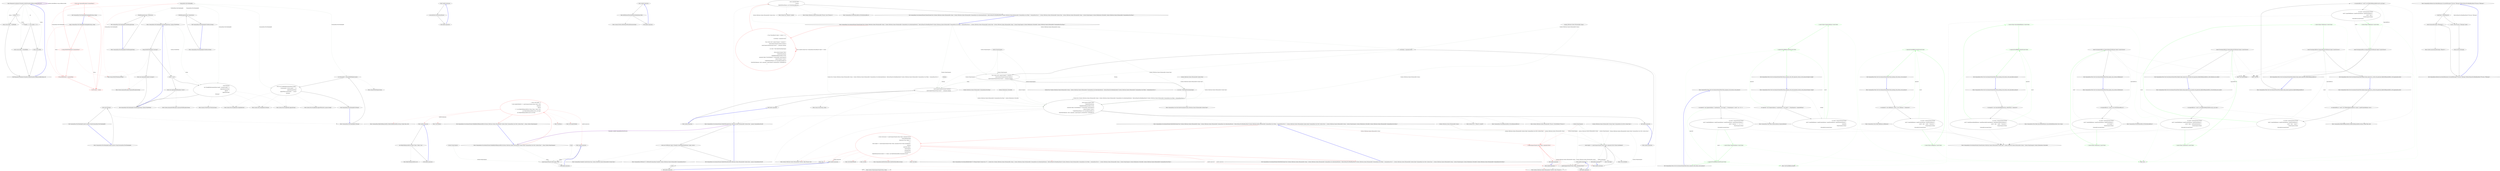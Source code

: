digraph  {
m0_0 [cluster="Humanizer.Localisation.Formatters.ArabicFormatter.GetResourceKey(string, int)", file="HelpTextTests.cs", label="Entry Humanizer.Localisation.Formatters.ArabicFormatter.GetResourceKey(string, int)", span="7-7"];
m0_1 [cluster="Humanizer.Localisation.Formatters.ArabicFormatter.GetResourceKey(string, int)", file="HelpTextTests.cs", label="number == 2", span="10-10"];
m0_2 [cluster="Humanizer.Localisation.Formatters.ArabicFormatter.GetResourceKey(string, int)", file="HelpTextTests.cs", label="return resourceKey + DualPostfix;", span="11-11"];
m0_3 [cluster="Humanizer.Localisation.Formatters.ArabicFormatter.GetResourceKey(string, int)", file="HelpTextTests.cs", label="number >= 3 && number <= 10", span="14-14"];
m0_4 [cluster="Humanizer.Localisation.Formatters.ArabicFormatter.GetResourceKey(string, int)", file="HelpTextTests.cs", label="return resourceKey + PluralPostfix;", span="15-15"];
m0_5 [cluster="Humanizer.Localisation.Formatters.ArabicFormatter.GetResourceKey(string, int)", file="HelpTextTests.cs", label="return resourceKey;", span="17-17"];
m0_6 [cluster="Humanizer.Localisation.Formatters.ArabicFormatter.GetResourceKey(string, int)", file="HelpTextTests.cs", label="Exit Humanizer.Localisation.Formatters.ArabicFormatter.GetResourceKey(string, int)", span="7-7"];
m1_27 [cluster="CommandLine.Text.HeadingInfo.WriteMessage(string, System.IO.TextWriter)", file="Identity.cs", label="Entry CommandLine.Text.HeadingInfo.WriteMessage(string, System.IO.TextWriter)", span="101-101"];
m1_28 [cluster="CommandLine.Text.HeadingInfo.WriteMessage(string, System.IO.TextWriter)", file="Identity.cs", label="string.IsNullOrWhiteSpace(''message'')", span="103-103"];
m1_30 [cluster="CommandLine.Text.HeadingInfo.WriteMessage(string, System.IO.TextWriter)", file="Identity.cs", label="writer == null", span="104-104"];
m1_32 [cluster="CommandLine.Text.HeadingInfo.WriteMessage(string, System.IO.TextWriter)", file="Identity.cs", label="writer.WriteLine(\r\n                new StringBuilder(programName.Length + message.Length + 2)\r\n                    .Append(programName)\r\n                    .Append('': '')\r\n                    .Append(message)\r\n                    .ToString())", span="106-111"];
m1_29 [cluster="CommandLine.Text.HeadingInfo.WriteMessage(string, System.IO.TextWriter)", file="Identity.cs", label="throw new ArgumentException(''message'');", span="103-103"];
m1_31 [cluster="CommandLine.Text.HeadingInfo.WriteMessage(string, System.IO.TextWriter)", file="Identity.cs", label="throw new ArgumentNullException(''writer'');", span="104-104"];
m1_33 [cluster="CommandLine.Text.HeadingInfo.WriteMessage(string, System.IO.TextWriter)", file="Identity.cs", label="Exit CommandLine.Text.HeadingInfo.WriteMessage(string, System.IO.TextWriter)", span="101-101"];
m1_35 [cluster="System.IO.TextWriter.WriteLine(string)", file="Identity.cs", label="Entry System.IO.TextWriter.WriteLine(string)", span="0-0"];
m1_36 [cluster="CommandLine.Text.HeadingInfo.WriteMessage(string)", file="Identity.cs", label="Entry CommandLine.Text.HeadingInfo.WriteMessage(string)", span="120-120"];
m1_37 [cluster="CommandLine.Text.HeadingInfo.WriteMessage(string)", file="Identity.cs", label="WriteMessage(message, Console.Out)", span="122-122"];
m1_38 [cluster="CommandLine.Text.HeadingInfo.WriteMessage(string)", file="Identity.cs", label="Exit CommandLine.Text.HeadingInfo.WriteMessage(string)", span="120-120"];
m1_0 [cluster="CommandLine.Text.HeadingInfo.HeadingInfo(string, string)", file="Identity.cs", label="Entry CommandLine.Text.HeadingInfo.HeadingInfo(string, string)", span="27-27"];
m1_1 [cluster="CommandLine.Text.HeadingInfo.HeadingInfo(string, string)", color=red, community=0, file="Identity.cs", label="1: string.IsNullOrWhiteSpace(''programName'')", span="29-29"];
m1_3 [cluster="CommandLine.Text.HeadingInfo.HeadingInfo(string, string)", color=red, community=0, file="Identity.cs", label="0: this.programName = programName", span="31-31"];
m1_4 [cluster="CommandLine.Text.HeadingInfo.HeadingInfo(string, string)", color=red, community=0, file="Identity.cs", label="0: this.version = version", span="32-32"];
m1_2 [cluster="CommandLine.Text.HeadingInfo.HeadingInfo(string, string)", color=red, community=0, file="Identity.cs", label="1: throw new ArgumentException(''programName'');", span="29-29"];
m1_5 [cluster="CommandLine.Text.HeadingInfo.HeadingInfo(string, string)", file="Identity.cs", label="Exit CommandLine.Text.HeadingInfo.HeadingInfo(string, string)", span="27-27"];
m1_23 [cluster="System.Text.StringBuilder.StringBuilder(int)", file="Identity.cs", label="Entry System.Text.StringBuilder.StringBuilder(int)", span="0-0"];
m1_15 [cluster="CommandLine.Text.HeadingInfo.implicit operator string(CommandLine.Text.HeadingInfo)", file="Identity.cs", label="Entry CommandLine.Text.HeadingInfo.implicit operator string(CommandLine.Text.HeadingInfo)", span="74-74"];
m1_16 [cluster="CommandLine.Text.HeadingInfo.implicit operator string(CommandLine.Text.HeadingInfo)", file="Identity.cs", label="return info.ToString();", span="76-76"];
m1_17 [cluster="CommandLine.Text.HeadingInfo.implicit operator string(CommandLine.Text.HeadingInfo)", file="Identity.cs", label="Exit CommandLine.Text.HeadingInfo.implicit operator string(CommandLine.Text.HeadingInfo)", span="74-74"];
m1_18 [cluster="CommandLine.Text.HeadingInfo.ToString()", file="Identity.cs", label="Entry CommandLine.Text.HeadingInfo.ToString()", span="83-83"];
m1_19 [cluster="CommandLine.Text.HeadingInfo.ToString()", file="Identity.cs", label="var isVersionNull = string.IsNullOrEmpty(version)", span="85-85"];
m1_20 [cluster="CommandLine.Text.HeadingInfo.ToString()", file="Identity.cs", label="return new StringBuilder(programName.Length +\r\n                    (!isVersionNull ? version.Length + 1 : 0))\r\n                .Append(programName)\r\n                .AppendWhen(!isVersionNull, '' '', version)\r\n                .ToString();", span="86-90"];
m1_21 [cluster="CommandLine.Text.HeadingInfo.ToString()", file="Identity.cs", label="Exit CommandLine.Text.HeadingInfo.ToString()", span="83-83"];
m1_12 [cluster="lambda expression", file="Identity.cs", label="Entry lambda expression", span="63-63"];
m1_8 [cluster="lambda expression", file="Identity.cs", label="Entry lambda expression", span="59-59"];
m1_9 [cluster="lambda expression", file="Identity.cs", label="Path.GetFileNameWithoutExtension(titleAttribute.Title)", span="59-59"];
m1_10 [cluster="lambda expression", file="Identity.cs", label="Exit lambda expression", span="59-59"];
m1_13 [cluster="lambda expression", file="Identity.cs", label="versionAttribute.InformationalVersion", span="63-63"];
m1_14 [cluster="lambda expression", file="Identity.cs", label="Exit lambda expression", span="63-63"];
m1_22 [cluster="string.IsNullOrEmpty(string)", file="Identity.cs", label="Entry string.IsNullOrEmpty(string)", span="0-0"];
m1_25 [cluster="System.Text.StringBuilder.AppendWhen(bool, params string[])", file="Identity.cs", label="Entry System.Text.StringBuilder.AppendWhen(bool, params string[])", span="9-9"];
m1_11 [cluster="System.IO.Path.GetFileNameWithoutExtension(string)", file="Identity.cs", label="Entry System.IO.Path.GetFileNameWithoutExtension(string)", span="0-0"];
m1_26 [cluster="System.Text.StringBuilder.ToString()", file="Identity.cs", label="Entry System.Text.StringBuilder.ToString()", span="0-0"];
m1_34 [cluster="System.ArgumentNullException.ArgumentNullException(string)", file="Identity.cs", label="Entry System.ArgumentNullException.ArgumentNullException(string)", span="0-0"];
m1_24 [cluster="System.Text.StringBuilder.Append(string)", file="Identity.cs", label="Entry System.Text.StringBuilder.Append(string)", span="0-0"];
m1_39 [cluster="CommandLine.Text.HeadingInfo.WriteError(string)", file="Identity.cs", label="Entry CommandLine.Text.HeadingInfo.WriteError(string)", span="131-131"];
m1_40 [cluster="CommandLine.Text.HeadingInfo.WriteError(string)", file="Identity.cs", label="WriteMessage(message, Console.Error)", span="133-133"];
m1_41 [cluster="CommandLine.Text.HeadingInfo.WriteError(string)", file="Identity.cs", label="Exit CommandLine.Text.HeadingInfo.WriteError(string)", span="131-131"];
m1_7 [cluster="System.ArgumentException.ArgumentException(string)", file="Identity.cs", label="Entry System.ArgumentException.ArgumentException(string)", span="0-0"];
m1_6 [cluster="string.IsNullOrWhiteSpace(string)", file="Identity.cs", label="Entry string.IsNullOrWhiteSpace(string)", span="0-0"];
m1_42 [file="Identity.cs", label="CommandLine.Text.HeadingInfo", span=""];
m2_51 [cluster="Unk.SingleOrDefault", file="InstanceBuilderTests.cs", label="Entry Unk.SingleOrDefault", span=""];
m2_7 [cluster="CommandLine.Core.InstanceChooser.MakeNotParsed(System.Collections.Generic.IEnumerable<System.Type>, params CommandLine.Error[])", file="InstanceBuilderTests.cs", label="Entry CommandLine.Core.InstanceChooser.MakeNotParsed(System.Collections.Generic.IEnumerable<System.Type>, params CommandLine.Error[])", span="81-81"];
m2_62 [cluster="CommandLine.Core.InstanceChooser.MakeNotParsed(System.Collections.Generic.IEnumerable<System.Type>, params CommandLine.Error[])", file="InstanceBuilderTests.cs", label="return new NotParsed<object>(TypeInfo.Create(typeof(NullInstance), types), errors);", span="83-83"];
m2_63 [cluster="CommandLine.Core.InstanceChooser.MakeNotParsed(System.Collections.Generic.IEnumerable<System.Type>, params CommandLine.Error[])", file="InstanceBuilderTests.cs", label="Exit CommandLine.Core.InstanceChooser.MakeNotParsed(System.Collections.Generic.IEnumerable<System.Type>, params CommandLine.Error[])", span="81-81"];
m2_31 [cluster="CommandLine.Core.InstanceBuilder.Build<T>(CSharpx.Maybe<System.Func<T>>, System.Func<System.Collections.Generic.IEnumerable<string>, System.Collections.Generic.IEnumerable<CommandLine.Core.OptionSpecification>, RailwaySharp.ErrorHandling.Result<System.Collections.Generic.IEnumerable<CommandLine.Core.Token>, CommandLine.Error>>, System.Collections.Generic.IEnumerable<string>, System.StringComparer, System.Globalization.CultureInfo, System.Collections.Generic.IEnumerable<CommandLine.ErrorType>)", file="InstanceBuilderTests.cs", label="Entry CommandLine.Core.InstanceBuilder.Build<T>(CSharpx.Maybe<System.Func<T>>, System.Func<System.Collections.Generic.IEnumerable<string>, System.Collections.Generic.IEnumerable<CommandLine.Core.OptionSpecification>, RailwaySharp.ErrorHandling.Result<System.Collections.Generic.IEnumerable<CommandLine.Core.Token>, CommandLine.Error>>, System.Collections.Generic.IEnumerable<string>, System.StringComparer, System.Globalization.CultureInfo, System.Collections.Generic.IEnumerable<CommandLine.ErrorType>)", span="14-14"];
m2_30 [cluster="Unk.>", file="InstanceBuilderTests.cs", label="Entry Unk.>", span=""];
m2_34 [cluster="Unk.MakeNotParsed", file="InstanceBuilderTests.cs", label="Entry Unk.MakeNotParsed", span=""];
m2_29 [cluster="Unk.Any", file="InstanceBuilderTests.cs", label="Entry Unk.Any", span=""];
m2_16 [cluster="System.Func<T, TResult>.Invoke(T)", file="InstanceBuilderTests.cs", label="Entry System.Func<T, TResult>.Invoke(T)", span="0-0"];
m2_64 [cluster="CommandLine.NotParsed<T>.NotParsed(CommandLine.TypeInfo, System.Collections.Generic.IEnumerable<CommandLine.Error>)", file="InstanceBuilderTests.cs", label="Entry CommandLine.NotParsed<T>.NotParsed(CommandLine.TypeInfo, System.Collections.Generic.IEnumerable<CommandLine.Error>)", span="163-163"];
m2_33 [cluster="CommandLine.BadVerbSelectedError.BadVerbSelectedError(string)", file="InstanceBuilderTests.cs", label="Entry CommandLine.BadVerbSelectedError.BadVerbSelectedError(string)", span="382-382"];
m2_53 [cluster="CommandLine.HelpVerbRequestedError.HelpVerbRequestedError(string, System.Type, bool)", file="InstanceBuilderTests.cs", label="Entry CommandLine.HelpVerbRequestedError.HelpVerbRequestedError(string, System.Type, bool)", span="408-408"];
m2_20 [cluster="CommandLine.VersionRequestedError.VersionRequestedError()", file="InstanceBuilderTests.cs", label="Entry CommandLine.VersionRequestedError.VersionRequestedError()", span="457-457"];
m2_25 [cluster="System.StringComparer.Equals(string, string)", file="InstanceBuilderTests.cs", label="Entry System.StringComparer.Equals(string, string)", span="0-0"];
m2_41 [cluster="Unk.Single", file="InstanceBuilderTests.cs", label="Entry Unk.Single", span=""];
m2_52 [cluster="Unk.ToMaybe", file="InstanceBuilderTests.cs", label="Entry Unk.ToMaybe", span=""];
m2_5 [cluster="System.Func<TResult>.Invoke()", file="InstanceBuilderTests.cs", label="Entry System.Func<TResult>.Invoke()", span="0-0"];
m2_4 [cluster="System.Collections.Generic.IEnumerable<TSource>.Any<TSource>()", file="InstanceBuilderTests.cs", label="Entry System.Collections.Generic.IEnumerable<TSource>.Any<TSource>()", span="0-0"];
m2_26 [cluster="string.Concat(string, string)", file="InstanceBuilderTests.cs", label="Entry string.Concat(string, string)", span="0-0"];
m2_58 [cluster="lambda expression", file="InstanceBuilderTests.cs", label="Entry lambda expression", span="76-76"];
m2_9 [cluster="lambda expression", file="InstanceBuilderTests.cs", label="var firstArg = arguments.First()", span="24-24"];
m2_10 [cluster="lambda expression", file="InstanceBuilderTests.cs", label="Func<string, bool> preprocCompare = command =>\r\n                        nameComparer.Equals(command, firstArg) ||\r\n                        nameComparer.Equals(string.Concat(''--'', command), firstArg)", span="26-28"];
m2_23 [cluster="lambda expression", file="InstanceBuilderTests.cs", label="nameComparer.Equals(command, firstArg) ||\r\n                        nameComparer.Equals(string.Concat(''--'', command), firstArg)", span="27-28"];
m2_11 [cluster="lambda expression", file="InstanceBuilderTests.cs", label="var verbs = Verb.SelectFromTypes(types)", span="30-30"];
m2_12 [cluster="lambda expression", file="InstanceBuilderTests.cs", label="return preprocCompare(''help'')\r\n                    ? MakeNotParsed(types,\r\n                        MakeHelpVerbRequestedError(verbs,\r\n                            arguments.Skip(1).FirstOrDefault() ?? string.Empty, nameComparer))\r\n                    : preprocCompare(''version'')\r\n                        ? MakeNotParsed(types, new VersionRequestedError())\r\n                        : MatchVerb(tokenizer, verbs, arguments, nameComparer, parsingCulture, nonFatalErrors);", span="32-38"];
m2_8 [cluster="lambda expression", file="InstanceBuilderTests.cs", label="Entry lambda expression", span="22-39"];
m2_13 [cluster="lambda expression", file="InstanceBuilderTests.cs", label="Exit lambda expression", span="22-39"];
m2_22 [cluster="lambda expression", file="InstanceBuilderTests.cs", label="Entry lambda expression", span="26-28"];
m2_24 [cluster="lambda expression", file="InstanceBuilderTests.cs", label="Exit lambda expression", span="26-28"];
m2_36 [cluster="lambda expression", color=red, community=0, file="InstanceBuilderTests.cs", label="1: nameComparer.Equals(a.Item1.Name, arguments.First())", span="54-54"];
m2_39 [cluster="lambda expression", file="InstanceBuilderTests.cs", label="verbs.Single(v => nameComparer.Equals(v.Item1.Name, arguments.First())).Item2.AutoDefault()", span="58-58"];
m2_44 [cluster="lambda expression", file="InstanceBuilderTests.cs", label="nameComparer.Equals(v.Item1.Name, arguments.First())", span="58-58"];
m2_35 [cluster="lambda expression", file="InstanceBuilderTests.cs", label="Entry lambda expression", span="54-54"];
m2_38 [cluster="lambda expression", file="InstanceBuilderTests.cs", label="Entry lambda expression", span="57-58"];
m2_46 [cluster="lambda expression", file="InstanceBuilderTests.cs", label="Entry lambda expression", span="64-64"];
m2_37 [cluster="lambda expression", file="InstanceBuilderTests.cs", label="Exit lambda expression", span="54-54"];
m2_40 [cluster="lambda expression", file="InstanceBuilderTests.cs", label="Exit lambda expression", span="57-58"];
m2_43 [cluster="lambda expression", file="InstanceBuilderTests.cs", label="Entry lambda expression", span="58-58"];
m2_45 [cluster="lambda expression", file="InstanceBuilderTests.cs", label="Exit lambda expression", span="58-58"];
m2_47 [cluster="lambda expression", file="InstanceBuilderTests.cs", label="v.Item2", span="64-64"];
m2_48 [cluster="lambda expression", file="InstanceBuilderTests.cs", label="Exit lambda expression", span="64-64"];
m2_56 [cluster="lambda expression", file="InstanceBuilderTests.cs", label="nameComparer.Equals(v.Item1.Name, verb)", span="73-73"];
m2_55 [cluster="lambda expression", file="InstanceBuilderTests.cs", label="Entry lambda expression", span="73-73"];
m2_57 [cluster="lambda expression", file="InstanceBuilderTests.cs", label="Exit lambda expression", span="73-73"];
m2_59 [cluster="lambda expression", file="InstanceBuilderTests.cs", label="new HelpVerbRequestedError(v.Item1.Name, v.Item2, true)", span="76-76"];
m2_60 [cluster="lambda expression", file="InstanceBuilderTests.cs", label="Exit lambda expression", span="76-76"];
m2_14 [cluster="System.Collections.Generic.IEnumerable<TSource>.First<TSource>()", file="InstanceBuilderTests.cs", label="Entry System.Collections.Generic.IEnumerable<TSource>.First<TSource>()", span="0-0"];
m2_65 [cluster="CommandLine.TypeInfo.Create(System.Type, System.Collections.Generic.IEnumerable<System.Type>)", file="InstanceBuilderTests.cs", label="Entry CommandLine.TypeInfo.Create(System.Type, System.Collections.Generic.IEnumerable<System.Type>)", span="34-34"];
m2_17 [cluster="System.Collections.Generic.IEnumerable<TSource>.Skip<TSource>(int)", file="InstanceBuilderTests.cs", label="Entry System.Collections.Generic.IEnumerable<TSource>.Skip<TSource>(int)", span="0-0"];
m2_21 [cluster="CommandLine.Core.InstanceChooser.MatchVerb(System.Func<System.Collections.Generic.IEnumerable<string>, System.Collections.Generic.IEnumerable<CommandLine.Core.OptionSpecification>, RailwaySharp.ErrorHandling.Result<System.Collections.Generic.IEnumerable<CommandLine.Core.Token>, CommandLine.Error>>, System.Collections.Generic.IEnumerable<System.Tuple<CommandLine.Core.Verb, System.Type>>, System.Collections.Generic.IEnumerable<string>, System.StringComparer, System.Globalization.CultureInfo, System.Collections.Generic.IEnumerable<CommandLine.ErrorType>)", file="InstanceBuilderTests.cs", label="Entry CommandLine.Core.InstanceChooser.MatchVerb(System.Func<System.Collections.Generic.IEnumerable<string>, System.Collections.Generic.IEnumerable<CommandLine.Core.OptionSpecification>, RailwaySharp.ErrorHandling.Result<System.Collections.Generic.IEnumerable<CommandLine.Core.Token>, CommandLine.Error>>, System.Collections.Generic.IEnumerable<System.Tuple<CommandLine.Core.Verb, System.Type>>, System.Collections.Generic.IEnumerable<string>, System.StringComparer, System.Globalization.CultureInfo, System.Collections.Generic.IEnumerable<CommandLine.ErrorType>)", span="46-46"];
m2_27 [cluster="CommandLine.Core.InstanceChooser.MatchVerb(System.Func<System.Collections.Generic.IEnumerable<string>, System.Collections.Generic.IEnumerable<CommandLine.Core.OptionSpecification>, RailwaySharp.ErrorHandling.Result<System.Collections.Generic.IEnumerable<CommandLine.Core.Token>, CommandLine.Error>>, System.Collections.Generic.IEnumerable<System.Tuple<CommandLine.Core.Verb, System.Type>>, System.Collections.Generic.IEnumerable<string>, System.StringComparer, System.Globalization.CultureInfo, System.Collections.Generic.IEnumerable<CommandLine.ErrorType>)", color=red, community=0, file="InstanceBuilderTests.cs", label="1: return verbs.Any(a => nameComparer.Equals(a.Item1.Name, arguments.First()))\r\n                ? InstanceBuilder.Build(\r\n                    Maybe.Just<Func<object>>(\r\n                        () =>\r\n                            verbs.Single(v => nameComparer.Equals(v.Item1.Name, arguments.First())).Item2.AutoDefault()),\r\n                    tokenizer,\r\n                    arguments.Skip(1),\r\n                    nameComparer,\r\n                    parsingCulture,\r\n                    nonFatalErrors)\r\n                : MakeNotParsed(verbs.Select(v => v.Item2), new BadVerbSelectedError(arguments.First()));", span="54-64"];
m2_28 [cluster="CommandLine.Core.InstanceChooser.MatchVerb(System.Func<System.Collections.Generic.IEnumerable<string>, System.Collections.Generic.IEnumerable<CommandLine.Core.OptionSpecification>, RailwaySharp.ErrorHandling.Result<System.Collections.Generic.IEnumerable<CommandLine.Core.Token>, CommandLine.Error>>, System.Collections.Generic.IEnumerable<System.Tuple<CommandLine.Core.Verb, System.Type>>, System.Collections.Generic.IEnumerable<string>, System.StringComparer, System.Globalization.CultureInfo, System.Collections.Generic.IEnumerable<CommandLine.ErrorType>)", file="InstanceBuilderTests.cs", label="Exit CommandLine.Core.InstanceChooser.MatchVerb(System.Func<System.Collections.Generic.IEnumerable<string>, System.Collections.Generic.IEnumerable<CommandLine.Core.OptionSpecification>, RailwaySharp.ErrorHandling.Result<System.Collections.Generic.IEnumerable<CommandLine.Core.Token>, CommandLine.Error>>, System.Collections.Generic.IEnumerable<System.Tuple<CommandLine.Core.Verb, System.Type>>, System.Collections.Generic.IEnumerable<string>, System.StringComparer, System.Globalization.CultureInfo, System.Collections.Generic.IEnumerable<CommandLine.ErrorType>)", span="46-46"];
m2_19 [cluster="CommandLine.Core.InstanceChooser.MakeHelpVerbRequestedError(System.Collections.Generic.IEnumerable<System.Tuple<CommandLine.Core.Verb, System.Type>>, string, System.StringComparer)", file="InstanceBuilderTests.cs", label="Entry CommandLine.Core.InstanceChooser.MakeHelpVerbRequestedError(System.Collections.Generic.IEnumerable<System.Tuple<CommandLine.Core.Verb, System.Type>>, string, System.StringComparer)", span="67-67"];
m2_49 [cluster="CommandLine.Core.InstanceChooser.MakeHelpVerbRequestedError(System.Collections.Generic.IEnumerable<System.Tuple<CommandLine.Core.Verb, System.Type>>, string, System.StringComparer)", color=red, community=0, file="InstanceBuilderTests.cs", label="1: return verb.Length > 0\r\n                ? verbs.SingleOrDefault(v => nameComparer.Equals(v.Item1.Name, verb))\r\n                        .ToMaybe()\r\n                        .Return(\r\n                            v => new HelpVerbRequestedError(v.Item1.Name, v.Item2, true),\r\n                            new HelpVerbRequestedError(null, null, false))\r\n                : new HelpVerbRequestedError(null, null, false);", span="72-78"];
m2_50 [cluster="CommandLine.Core.InstanceChooser.MakeHelpVerbRequestedError(System.Collections.Generic.IEnumerable<System.Tuple<CommandLine.Core.Verb, System.Type>>, string, System.StringComparer)", file="InstanceBuilderTests.cs", label="Exit CommandLine.Core.InstanceChooser.MakeHelpVerbRequestedError(System.Collections.Generic.IEnumerable<System.Tuple<CommandLine.Core.Verb, System.Type>>, string, System.StringComparer)", span="67-67"];
m2_32 [cluster="Unk.Select", file="InstanceBuilderTests.cs", label="Entry Unk.Select", span=""];
m2_6 [cluster="CommandLine.NoVerbSelectedError.NoVerbSelectedError()", file="InstanceBuilderTests.cs", label="Entry CommandLine.NoVerbSelectedError.NoVerbSelectedError()", span="446-446"];
m2_54 [cluster="Unk.Return", file="InstanceBuilderTests.cs", label="Entry Unk.Return", span=""];
m2_42 [cluster="Unk.AutoDefault", file="InstanceBuilderTests.cs", label="Entry Unk.AutoDefault", span=""];
m2_18 [cluster="System.Collections.Generic.IEnumerable<TSource>.FirstOrDefault<TSource>()", file="InstanceBuilderTests.cs", label="Entry System.Collections.Generic.IEnumerable<TSource>.FirstOrDefault<TSource>()", span="0-0"];
m2_0 [cluster="CommandLine.Core.InstanceChooser.Choose(System.Func<System.Collections.Generic.IEnumerable<string>, System.Collections.Generic.IEnumerable<CommandLine.Core.OptionSpecification>, RailwaySharp.ErrorHandling.Result<System.Collections.Generic.IEnumerable<CommandLine.Core.Token>, CommandLine.Error>>, System.Collections.Generic.IEnumerable<System.Type>, System.Collections.Generic.IEnumerable<string>, System.StringComparer, System.Globalization.CultureInfo, System.Collections.Generic.IEnumerable<CommandLine.ErrorType>)", file="InstanceBuilderTests.cs", label="Entry CommandLine.Core.InstanceChooser.Choose(System.Func<System.Collections.Generic.IEnumerable<string>, System.Collections.Generic.IEnumerable<CommandLine.Core.OptionSpecification>, RailwaySharp.ErrorHandling.Result<System.Collections.Generic.IEnumerable<CommandLine.Core.Token>, CommandLine.Error>>, System.Collections.Generic.IEnumerable<System.Type>, System.Collections.Generic.IEnumerable<string>, System.StringComparer, System.Globalization.CultureInfo, System.Collections.Generic.IEnumerable<CommandLine.ErrorType>)", span="14-14"];
m2_1 [cluster="CommandLine.Core.InstanceChooser.Choose(System.Func<System.Collections.Generic.IEnumerable<string>, System.Collections.Generic.IEnumerable<CommandLine.Core.OptionSpecification>, RailwaySharp.ErrorHandling.Result<System.Collections.Generic.IEnumerable<CommandLine.Core.Token>, CommandLine.Error>>, System.Collections.Generic.IEnumerable<System.Type>, System.Collections.Generic.IEnumerable<string>, System.StringComparer, System.Globalization.CultureInfo, System.Collections.Generic.IEnumerable<CommandLine.ErrorType>)", color=red, community=0, file="InstanceBuilderTests.cs", label="1: Func<ParserResult<object>> choose = () =>\r\n            {\r\n                var firstArg = arguments.First();\r\n\r\n                Func<string, bool> preprocCompare = command =>\r\n                        nameComparer.Equals(command, firstArg) ||\r\n                        nameComparer.Equals(string.Concat(''--'', command), firstArg);\r\n\r\n                var verbs = Verb.SelectFromTypes(types);\r\n\r\n                return preprocCompare(''help'')\r\n                    ? MakeNotParsed(types,\r\n                        MakeHelpVerbRequestedError(verbs,\r\n                            arguments.Skip(1).FirstOrDefault() ?? string.Empty, nameComparer))\r\n                    : preprocCompare(''version'')\r\n                        ? MakeNotParsed(types, new VersionRequestedError())\r\n                        : MatchVerb(tokenizer, verbs, arguments, nameComparer, parsingCulture, nonFatalErrors);\r\n            }", span="22-39"];
m2_2 [cluster="CommandLine.Core.InstanceChooser.Choose(System.Func<System.Collections.Generic.IEnumerable<string>, System.Collections.Generic.IEnumerable<CommandLine.Core.OptionSpecification>, RailwaySharp.ErrorHandling.Result<System.Collections.Generic.IEnumerable<CommandLine.Core.Token>, CommandLine.Error>>, System.Collections.Generic.IEnumerable<System.Type>, System.Collections.Generic.IEnumerable<string>, System.StringComparer, System.Globalization.CultureInfo, System.Collections.Generic.IEnumerable<CommandLine.ErrorType>)", file="InstanceBuilderTests.cs", label="return arguments.Any()\r\n                ? choose()\r\n                : MakeNotParsed(types, new NoVerbSelectedError());", span="41-43"];
m2_3 [cluster="CommandLine.Core.InstanceChooser.Choose(System.Func<System.Collections.Generic.IEnumerable<string>, System.Collections.Generic.IEnumerable<CommandLine.Core.OptionSpecification>, RailwaySharp.ErrorHandling.Result<System.Collections.Generic.IEnumerable<CommandLine.Core.Token>, CommandLine.Error>>, System.Collections.Generic.IEnumerable<System.Type>, System.Collections.Generic.IEnumerable<string>, System.StringComparer, System.Globalization.CultureInfo, System.Collections.Generic.IEnumerable<CommandLine.ErrorType>)", file="InstanceBuilderTests.cs", label="Exit CommandLine.Core.InstanceChooser.Choose(System.Func<System.Collections.Generic.IEnumerable<string>, System.Collections.Generic.IEnumerable<CommandLine.Core.OptionSpecification>, RailwaySharp.ErrorHandling.Result<System.Collections.Generic.IEnumerable<CommandLine.Core.Token>, CommandLine.Error>>, System.Collections.Generic.IEnumerable<System.Type>, System.Collections.Generic.IEnumerable<string>, System.StringComparer, System.Globalization.CultureInfo, System.Collections.Generic.IEnumerable<CommandLine.ErrorType>)", span="14-14"];
m2_15 [cluster="CommandLine.Core.Verb.SelectFromTypes(System.Collections.Generic.IEnumerable<System.Type>)", file="InstanceBuilderTests.cs", label="Entry CommandLine.Core.Verb.SelectFromTypes(System.Collections.Generic.IEnumerable<System.Type>)", span="40-40"];
m2_61 [cluster="HelpVerbRequestedError.cstr", file="InstanceBuilderTests.cs", label="Entry HelpVerbRequestedError.cstr", span=""];
m2_66 [file="InstanceBuilderTests.cs", label="System.Collections.Generic.IEnumerable<string>", span=""];
m2_67 [file="InstanceBuilderTests.cs", label="System.StringComparer", span=""];
m2_68 [file="InstanceBuilderTests.cs", label="System.Collections.Generic.IEnumerable<System.Type>", span=""];
m2_69 [file="InstanceBuilderTests.cs", label="System.Func<System.Collections.Generic.IEnumerable<string>, System.Collections.Generic.IEnumerable<CommandLine.Core.OptionSpecification>, RailwaySharp.ErrorHandling.Result<System.Collections.Generic.IEnumerable<CommandLine.Core.Token>, CommandLine.Error>>", span=""];
m2_70 [file="InstanceBuilderTests.cs", label="System.Globalization.CultureInfo", span=""];
m2_71 [file="InstanceBuilderTests.cs", label="System.Collections.Generic.IEnumerable<CommandLine.ErrorType>", span=""];
m2_72 [file="InstanceBuilderTests.cs", label=firstArg, span=""];
m2_73 [file="InstanceBuilderTests.cs", label="System.Collections.Generic.IEnumerable<string>", span=""];
m2_74 [file="InstanceBuilderTests.cs", label="System.StringComparer", span=""];
m2_75 [file="InstanceBuilderTests.cs", label="System.Collections.Generic.IEnumerable<System.Tuple<CommandLine.Core.Verb, System.Type>>", span=""];
m2_76 [file="InstanceBuilderTests.cs", label=string, span=""];
m2_77 [file="InstanceBuilderTests.cs", label="System.StringComparer", span=""];
m4_45 [cluster="CommandLine.Tests.Unit.Core.InstanceChooserTests.Parse_sequence_verb_returns_verb_instance()", file="InstanceChooserTests.cs", label="Entry CommandLine.Tests.Unit.Core.InstanceChooserTests.Parse_sequence_verb_returns_verb_instance()", span="129-129"];
m4_49 [cluster="CommandLine.Tests.Unit.Core.InstanceChooserTests.Parse_sequence_verb_returns_verb_instance()", color=green, community=0, file="InstanceChooserTests.cs", label="1: expected.ShouldBeEquivalentTo(result.Value)", span="143-143"];
m4_46 [cluster="CommandLine.Tests.Unit.Core.InstanceChooserTests.Parse_sequence_verb_returns_verb_instance()", file="InstanceChooserTests.cs", label="var expected = new SequenceOptions { LongSequence = new long[] { }, StringSequence = new[] { ''aa'', ''b'' } }", span="132-132"];
m4_47 [cluster="CommandLine.Tests.Unit.Core.InstanceChooserTests.Parse_sequence_verb_returns_verb_instance()", file="InstanceChooserTests.cs", label="var result = InstanceChooser.Choose(\r\n                new[] { typeof(AddOptions), typeof(CommitOptions), typeof(CloneOptions), typeof(SequenceOptions) },\r\n                new[] { ''sequence'', ''-s'', ''aa'', ''b'' },\r\n                StringComparer.Ordinal,\r\n                CultureInfo.InvariantCulture)", span="135-139"];
m4_48 [cluster="CommandLine.Tests.Unit.Core.InstanceChooserTests.Parse_sequence_verb_returns_verb_instance()", color=green, community=0, file="InstanceChooserTests.cs", label="1: Assert.IsType<SequenceOptions>(result.Value)", span="142-142"];
m4_50 [cluster="CommandLine.Tests.Unit.Core.InstanceChooserTests.Parse_sequence_verb_returns_verb_instance()", file="InstanceChooserTests.cs", label="Exit CommandLine.Tests.Unit.Core.InstanceChooserTests.Parse_sequence_verb_returns_verb_instance()", span="129-129"];
m4_17 [cluster="CommandLine.HelpVerbRequestedError.HelpVerbRequestedError(string, System.Type, bool)", file="InstanceChooserTests.cs", label="Entry CommandLine.HelpVerbRequestedError.HelpVerbRequestedError(string, System.Type, bool)", span="383-383"];
m4_18 [cluster="CommandLine.Tests.Unit.Core.InstanceChooserTests.Explicit_help_request_for_a_valid_verb_generates_HelpVerbRequestedError_with_appropriate_data()", file="InstanceChooserTests.cs", label="Entry CommandLine.Tests.Unit.Core.InstanceChooserTests.Explicit_help_request_for_a_valid_verb_generates_HelpVerbRequestedError_with_appropriate_data()", span="53-53"];
m4_21 [cluster="CommandLine.Tests.Unit.Core.InstanceChooserTests.Explicit_help_request_for_a_valid_verb_generates_HelpVerbRequestedError_with_appropriate_data()", color=green, community=0, file="InstanceChooserTests.cs", label="1: Assert.IsType<NullInstance>(result.Value)", span="66-66"];
m4_20 [cluster="CommandLine.Tests.Unit.Core.InstanceChooserTests.Explicit_help_request_for_a_valid_verb_generates_HelpVerbRequestedError_with_appropriate_data()", file="InstanceChooserTests.cs", label="var result = InstanceChooser.Choose(\r\n                new[] { typeof(AddOptions), typeof(CommitOptions), typeof(CloneOptions) },\r\n                new[] { ''help'', ''commit'' },\r\n                StringComparer.Ordinal,\r\n                CultureInfo.InvariantCulture)", span="59-63"];
m4_22 [cluster="CommandLine.Tests.Unit.Core.InstanceChooserTests.Explicit_help_request_for_a_valid_verb_generates_HelpVerbRequestedError_with_appropriate_data()", file="InstanceChooserTests.cs", label="Assert.True(expectedErrors.SequenceEqual(((NotParsed<object>)result).Errors))", span="67-67"];
m4_19 [cluster="CommandLine.Tests.Unit.Core.InstanceChooserTests.Explicit_help_request_for_a_valid_verb_generates_HelpVerbRequestedError_with_appropriate_data()", file="InstanceChooserTests.cs", label="var expectedErrors = new[] { new HelpVerbRequestedError(''commit'', typeof(CommitOptions), true) }", span="56-56"];
m4_23 [cluster="CommandLine.Tests.Unit.Core.InstanceChooserTests.Explicit_help_request_for_a_valid_verb_generates_HelpVerbRequestedError_with_appropriate_data()", file="InstanceChooserTests.cs", label="Exit CommandLine.Tests.Unit.Core.InstanceChooserTests.Explicit_help_request_for_a_valid_verb_generates_HelpVerbRequestedError_with_appropriate_data()", span="53-53"];
m4_44 [cluster="CommandLine.Tests.Fakes.ImmutableAddOptions.ImmutableAddOptions(bool, bool, string)", file="InstanceChooserTests.cs", label="Entry CommandLine.Tests.Fakes.ImmutableAddOptions.ImmutableAddOptions(bool, bool, string)", span="13-13"];
m4_6 [cluster="CommandLine.NoVerbSelectedError.NoVerbSelectedError()", file="InstanceChooserTests.cs", label="Entry CommandLine.NoVerbSelectedError.NoVerbSelectedError()", span="421-421"];
m4_7 [cluster="CommandLine.Core.InstanceChooser.Choose(System.Collections.Generic.IEnumerable<System.Type>, System.Collections.Generic.IEnumerable<string>, System.StringComparer, System.Globalization.CultureInfo)", file="InstanceChooserTests.cs", label="Entry CommandLine.Core.InstanceChooser.Choose(System.Collections.Generic.IEnumerable<System.Type>, System.Collections.Generic.IEnumerable<string>, System.StringComparer, System.Globalization.CultureInfo)", span="14-14"];
m4_10 [cluster="Unk.True", file="InstanceChooserTests.cs", label="Entry Unk.True", span=""];
m4_30 [cluster="CommandLine.Tests.Unit.Core.InstanceChooserTests.Parse_existing_verb_returns_verb_instance()", file="InstanceChooserTests.cs", label="Entry CommandLine.Tests.Unit.Core.InstanceChooserTests.Parse_existing_verb_returns_verb_instance()", span="91-91"];
m4_34 [cluster="CommandLine.Tests.Unit.Core.InstanceChooserTests.Parse_existing_verb_returns_verb_instance()", color=green, community=0, file="InstanceChooserTests.cs", label="1: expected.ShouldBeEquivalentTo(result.Value)", span="105-105"];
m4_31 [cluster="CommandLine.Tests.Unit.Core.InstanceChooserTests.Parse_existing_verb_returns_verb_instance()", file="InstanceChooserTests.cs", label="var expected = new AddOptions { Patch = true, FileName = ''dummy.bin''}", span="94-94"];
m4_32 [cluster="CommandLine.Tests.Unit.Core.InstanceChooserTests.Parse_existing_verb_returns_verb_instance()", file="InstanceChooserTests.cs", label="var result = InstanceChooser.Choose(\r\n                new[] { typeof(AddOptions), typeof(CommitOptions), typeof(CloneOptions) },\r\n                new[] { ''add'', ''--patch'', ''dummy.bin'' },\r\n                StringComparer.Ordinal,\r\n                CultureInfo.InvariantCulture)", span="97-101"];
m4_33 [cluster="CommandLine.Tests.Unit.Core.InstanceChooserTests.Parse_existing_verb_returns_verb_instance()", color=green, community=0, file="InstanceChooserTests.cs", label="1: Assert.IsType<AddOptions>(result.Value)", span="104-104"];
m4_35 [cluster="CommandLine.Tests.Unit.Core.InstanceChooserTests.Parse_existing_verb_returns_verb_instance()", file="InstanceChooserTests.cs", label="Exit CommandLine.Tests.Unit.Core.InstanceChooserTests.Parse_existing_verb_returns_verb_instance()", span="91-91"];
m4_36 [cluster="CommandLine.Tests.Fakes.AddOptions.AddOptions()", file="InstanceChooserTests.cs", label="Entry CommandLine.Tests.Fakes.AddOptions.AddOptions()", span="7-7"];
m4_0 [cluster="CommandLine.Tests.Unit.Core.InstanceChooserTests.Parse_empty_array_returns_NullInstance()", file="InstanceChooserTests.cs", label="Entry CommandLine.Tests.Unit.Core.InstanceChooserTests.Parse_empty_array_returns_NullInstance()", span="15-15"];
m4_3 [cluster="CommandLine.Tests.Unit.Core.InstanceChooserTests.Parse_empty_array_returns_NullInstance()", color=green, community=0, file="InstanceChooserTests.cs", label="1: Assert.IsType<NullInstance>(result.Value)", span="28-28"];
m4_2 [cluster="CommandLine.Tests.Unit.Core.InstanceChooserTests.Parse_empty_array_returns_NullInstance()", file="InstanceChooserTests.cs", label="var result = InstanceChooser.Choose(\r\n                new[] { typeof(AddOptions), typeof(CommitOptions), typeof(CloneOptions) },\r\n                new string[] { },\r\n                StringComparer.Ordinal,\r\n                CultureInfo.InvariantCulture)", span="21-25"];
m4_4 [cluster="CommandLine.Tests.Unit.Core.InstanceChooserTests.Parse_empty_array_returns_NullInstance()", file="InstanceChooserTests.cs", label="Assert.True(expectedErrors.SequenceEqual(((NotParsed<object>)result).Errors))", span="29-29"];
m4_1 [cluster="CommandLine.Tests.Unit.Core.InstanceChooserTests.Parse_empty_array_returns_NullInstance()", file="InstanceChooserTests.cs", label="var expectedErrors = new[] { new NoVerbSelectedError() }", span="18-18"];
m4_5 [cluster="CommandLine.Tests.Unit.Core.InstanceChooserTests.Parse_empty_array_returns_NullInstance()", file="InstanceChooserTests.cs", label="Exit CommandLine.Tests.Unit.Core.InstanceChooserTests.Parse_empty_array_returns_NullInstance()", span="15-15"];
m4_11 [cluster="CommandLine.Tests.Unit.Core.InstanceChooserTests.Explicit_help_request_generates_HelpVerbRequestedError()", file="InstanceChooserTests.cs", label="Entry CommandLine.Tests.Unit.Core.InstanceChooserTests.Explicit_help_request_generates_HelpVerbRequestedError()", span="34-34"];
m4_14 [cluster="CommandLine.Tests.Unit.Core.InstanceChooserTests.Explicit_help_request_generates_HelpVerbRequestedError()", color=green, community=0, file="InstanceChooserTests.cs", label="1: Assert.IsType<NullInstance>(result.Value)", span="47-47"];
m4_13 [cluster="CommandLine.Tests.Unit.Core.InstanceChooserTests.Explicit_help_request_generates_HelpVerbRequestedError()", file="InstanceChooserTests.cs", label="var result = InstanceChooser.Choose(\r\n                new[] { typeof(AddOptions), typeof(CommitOptions), typeof(CloneOptions) },\r\n                new[] { ''help'' },\r\n                StringComparer.Ordinal,\r\n                CultureInfo.InvariantCulture)", span="40-44"];
m4_15 [cluster="CommandLine.Tests.Unit.Core.InstanceChooserTests.Explicit_help_request_generates_HelpVerbRequestedError()", file="InstanceChooserTests.cs", label="Assert.True(expectedErrors.SequenceEqual(((NotParsed<object>)result).Errors))", span="48-48"];
m4_12 [cluster="CommandLine.Tests.Unit.Core.InstanceChooserTests.Explicit_help_request_generates_HelpVerbRequestedError()", file="InstanceChooserTests.cs", label="var expectedErrors = new[] { new HelpVerbRequestedError(null, null, false) }", span="37-37"];
m4_16 [cluster="CommandLine.Tests.Unit.Core.InstanceChooserTests.Explicit_help_request_generates_HelpVerbRequestedError()", file="InstanceChooserTests.cs", label="Exit CommandLine.Tests.Unit.Core.InstanceChooserTests.Explicit_help_request_generates_HelpVerbRequestedError()", span="34-34"];
m4_8 [cluster="Unk.>", file="InstanceChooserTests.cs", label="Entry Unk.>", span=""];
m4_24 [cluster="CommandLine.Tests.Unit.Core.InstanceChooserTests.Explicit_help_request_for_an_invalid_verb_generates_HelpVerbRequestedError_with_Matched_set_to_false()", file="InstanceChooserTests.cs", label="Entry CommandLine.Tests.Unit.Core.InstanceChooserTests.Explicit_help_request_for_an_invalid_verb_generates_HelpVerbRequestedError_with_Matched_set_to_false()", span="72-72"];
m4_27 [cluster="CommandLine.Tests.Unit.Core.InstanceChooserTests.Explicit_help_request_for_an_invalid_verb_generates_HelpVerbRequestedError_with_Matched_set_to_false()", color=green, community=0, file="InstanceChooserTests.cs", label="1: Assert.IsType<NullInstance>(result.Value)", span="85-85"];
m4_26 [cluster="CommandLine.Tests.Unit.Core.InstanceChooserTests.Explicit_help_request_for_an_invalid_verb_generates_HelpVerbRequestedError_with_Matched_set_to_false()", file="InstanceChooserTests.cs", label="var result = InstanceChooser.Choose(\r\n                new[] { typeof(AddOptions), typeof(CommitOptions), typeof(CloneOptions) },\r\n                new[] { ''help'', ''earthunderalienattack'' },\r\n                StringComparer.Ordinal,\r\n                CultureInfo.InvariantCulture)", span="78-82"];
m4_28 [cluster="CommandLine.Tests.Unit.Core.InstanceChooserTests.Explicit_help_request_for_an_invalid_verb_generates_HelpVerbRequestedError_with_Matched_set_to_false()", file="InstanceChooserTests.cs", label="Assert.True(expectedErrors.SequenceEqual(((NotParsed<object>)result).Errors))", span="86-86"];
m4_25 [cluster="CommandLine.Tests.Unit.Core.InstanceChooserTests.Explicit_help_request_for_an_invalid_verb_generates_HelpVerbRequestedError_with_Matched_set_to_false()", file="InstanceChooserTests.cs", label="var expectedErrors = new[] { new HelpVerbRequestedError(null, null, false) }", span="75-75"];
m4_29 [cluster="CommandLine.Tests.Unit.Core.InstanceChooserTests.Explicit_help_request_for_an_invalid_verb_generates_HelpVerbRequestedError_with_Matched_set_to_false()", file="InstanceChooserTests.cs", label="Exit CommandLine.Tests.Unit.Core.InstanceChooserTests.Explicit_help_request_for_an_invalid_verb_generates_HelpVerbRequestedError_with_Matched_set_to_false()", span="72-72"];
m4_52 [cluster="CommandLine.Tests.Unit.Core.InstanceChooserTests.Parse_sequence_verb_with_separator_returns_verb_instance(string[], string[])", file="InstanceChooserTests.cs", label="Entry CommandLine.Tests.Unit.Core.InstanceChooserTests.Parse_sequence_verb_with_separator_returns_verb_instance(string[], string[])", span="152-152"];
m4_56 [cluster="CommandLine.Tests.Unit.Core.InstanceChooserTests.Parse_sequence_verb_with_separator_returns_verb_instance(string[], string[])", color=green, community=0, file="InstanceChooserTests.cs", label="1: expected.ShouldBeEquivalentTo(result.Value)", span="166-166"];
m4_53 [cluster="CommandLine.Tests.Unit.Core.InstanceChooserTests.Parse_sequence_verb_with_separator_returns_verb_instance(string[], string[])", file="InstanceChooserTests.cs", label="var expected = new SequenceOptions { LongSequence = new long[] { }, StringSequence = expectedString }", span="155-155"];
m4_54 [cluster="CommandLine.Tests.Unit.Core.InstanceChooserTests.Parse_sequence_verb_with_separator_returns_verb_instance(string[], string[])", file="InstanceChooserTests.cs", label="var result = InstanceChooser.Choose(\r\n                new[] { typeof(AddOptions), typeof(CommitOptions), typeof(CloneOptions), typeof(SequenceOptions) },\r\n                arguments,\r\n                StringComparer.Ordinal,\r\n                CultureInfo.InvariantCulture)", span="158-162"];
m4_55 [cluster="CommandLine.Tests.Unit.Core.InstanceChooserTests.Parse_sequence_verb_with_separator_returns_verb_instance(string[], string[])", color=green, community=0, file="InstanceChooserTests.cs", label="1: Assert.IsType<SequenceOptions>(result.Value)", span="165-165"];
m4_57 [cluster="CommandLine.Tests.Unit.Core.InstanceChooserTests.Parse_sequence_verb_with_separator_returns_verb_instance(string[], string[])", file="InstanceChooserTests.cs", label="Exit CommandLine.Tests.Unit.Core.InstanceChooserTests.Parse_sequence_verb_with_separator_returns_verb_instance(string[], string[])", span="152-152"];
m4_38 [cluster="CommandLine.Tests.Unit.Core.InstanceChooserTests.Parse_existing_verb_returns_verb_immutable_instance()", file="InstanceChooserTests.cs", label="Entry CommandLine.Tests.Unit.Core.InstanceChooserTests.Parse_existing_verb_returns_verb_immutable_instance()", span="110-110"];
m4_42 [cluster="CommandLine.Tests.Unit.Core.InstanceChooserTests.Parse_existing_verb_returns_verb_immutable_instance()", color=green, community=0, file="InstanceChooserTests.cs", label="1: expected.ShouldBeEquivalentTo(result.Value)", span="124-124"];
m4_39 [cluster="CommandLine.Tests.Unit.Core.InstanceChooserTests.Parse_existing_verb_returns_verb_immutable_instance()", file="InstanceChooserTests.cs", label="var expected = new ImmutableAddOptions(true, default(bool), ''dummy.bin'')", span="113-113"];
m4_40 [cluster="CommandLine.Tests.Unit.Core.InstanceChooserTests.Parse_existing_verb_returns_verb_immutable_instance()", file="InstanceChooserTests.cs", label="var result = InstanceChooser.Choose(\r\n                new[] { typeof(ImmutableAddOptions), typeof(ImmutableCommitOptions), typeof(ImmutableCloneOptions) },\r\n                new[] { ''add'', ''--patch'', ''dummy.bin'' },\r\n                StringComparer.Ordinal,\r\n                CultureInfo.InvariantCulture)", span="116-120"];
m4_41 [cluster="CommandLine.Tests.Unit.Core.InstanceChooserTests.Parse_existing_verb_returns_verb_immutable_instance()", color=green, community=0, file="InstanceChooserTests.cs", label="1: Assert.IsType<ImmutableAddOptions>(result.Value)", span="123-123"];
m4_43 [cluster="CommandLine.Tests.Unit.Core.InstanceChooserTests.Parse_existing_verb_returns_verb_immutable_instance()", file="InstanceChooserTests.cs", label="Exit CommandLine.Tests.Unit.Core.InstanceChooserTests.Parse_existing_verb_returns_verb_immutable_instance()", span="110-110"];
m4_51 [cluster="CommandLine.Tests.Fakes.SequenceOptions.SequenceOptions()", file="InstanceChooserTests.cs", label="Entry CommandLine.Tests.Fakes.SequenceOptions.SequenceOptions()", span="48-48"];
m4_37 [cluster="Unk.ShouldBeEquivalentTo", file="InstanceChooserTests.cs", label="Entry Unk.ShouldBeEquivalentTo", span=""];
m4_9 [cluster="Unk.SequenceEqual", file="InstanceChooserTests.cs", label="Entry Unk.SequenceEqual", span=""];
m7_0 [cluster="CommandLine.Infrastructure.ResultExtensions.SuccessfulMessages<TSuccess, TMessage>(RailwaySharp.ErrorHandling.Result<TSuccess, TMessage>)", file="ResultExtensions.cs", label="Entry CommandLine.Infrastructure.ResultExtensions.SuccessfulMessages<TSuccess, TMessage>(RailwaySharp.ErrorHandling.Result<TSuccess, TMessage>)", span="12-12"];
m7_1 [cluster="CommandLine.Infrastructure.ResultExtensions.SuccessfulMessages<TSuccess, TMessage>(RailwaySharp.ErrorHandling.Result<TSuccess, TMessage>)", file="ResultExtensions.cs", label="result.Tag == ResultType.Ok", span="14-14"];
m7_2 [cluster="CommandLine.Infrastructure.ResultExtensions.SuccessfulMessages<TSuccess, TMessage>(RailwaySharp.ErrorHandling.Result<TSuccess, TMessage>)", file="ResultExtensions.cs", label="var ok = (Ok<TSuccess, TMessage>)result", span="16-16"];
m7_4 [cluster="CommandLine.Infrastructure.ResultExtensions.SuccessfulMessages<TSuccess, TMessage>(RailwaySharp.ErrorHandling.Result<TSuccess, TMessage>)", file="ResultExtensions.cs", label="return Enumerable.Empty<TMessage>();", span="19-19"];
m7_3 [cluster="CommandLine.Infrastructure.ResultExtensions.SuccessfulMessages<TSuccess, TMessage>(RailwaySharp.ErrorHandling.Result<TSuccess, TMessage>)", file="ResultExtensions.cs", label="return ok.Value.Messages;", span="17-17"];
m7_5 [cluster="CommandLine.Infrastructure.ResultExtensions.SuccessfulMessages<TSuccess, TMessage>(RailwaySharp.ErrorHandling.Result<TSuccess, TMessage>)", file="ResultExtensions.cs", label="Exit CommandLine.Infrastructure.ResultExtensions.SuccessfulMessages<TSuccess, TMessage>(RailwaySharp.ErrorHandling.Result<TSuccess, TMessage>)", span="12-12"];
m7_6 [cluster="System.Linq.Enumerable.Empty<TResult>()", file="ResultExtensions.cs", label="Entry System.Linq.Enumerable.Empty<TResult>()", span="0-0"];
m0_0 -> m0_1  [key=0, style=solid];
m0_0 -> m0_2  [color=darkseagreen4, key=1, label=string, style=dashed];
m0_0 -> m0_3  [color=darkseagreen4, key=1, label=int, style=dashed];
m0_0 -> m0_4  [color=darkseagreen4, key=1, label=string, style=dashed];
m0_0 -> m0_5  [color=darkseagreen4, key=1, label=string, style=dashed];
m0_0 -> m0_0  [color=darkorchid, key=3, label="method methodReturn string GetResourceKey", style=bold];
m0_1 -> m0_2  [key=0, style=solid];
m0_1 -> m0_3  [key=0, style=solid];
m0_2 -> m0_6  [key=0, style=solid];
m0_3 -> m0_4  [key=0, style=solid];
m0_3 -> m0_5  [key=0, style=solid];
m0_4 -> m0_6  [key=0, style=solid];
m0_5 -> m0_6  [key=0, style=solid];
m0_6 -> m0_0  [color=blue, key=0, style=bold];
m1_27 -> m1_28  [key=0, style=solid];
m1_27 -> m1_30  [color=darkseagreen4, key=1, label="System.IO.TextWriter", style=dashed];
m1_27 -> m1_32  [color=darkseagreen4, key=1, label=string, style=dashed];
m1_28 -> m1_29  [key=0, style=solid];
m1_28 -> m1_30  [key=0, style=solid];
m1_28 -> m1_6  [key=2, style=dotted];
m1_30 -> m1_31  [key=0, style=solid];
m1_30 -> m1_32  [key=0, style=solid];
m1_32 -> m1_33  [key=0, style=solid];
m1_32 -> m1_23  [key=2, style=dotted];
m1_32 -> m1_24  [key=2, style=dotted];
m1_32 -> m1_26  [key=2, style=dotted];
m1_32 -> m1_35  [key=2, style=dotted];
m1_29 -> m1_33  [key=0, style=solid];
m1_29 -> m1_7  [key=2, style=dotted];
m1_31 -> m1_33  [key=0, style=solid];
m1_31 -> m1_34  [key=2, style=dotted];
m1_33 -> m1_27  [color=blue, key=0, style=bold];
m1_36 -> m1_37  [key=0, style=solid];
m1_37 -> m1_38  [key=0, style=solid];
m1_37 -> m1_27  [key=2, style=dotted];
m1_38 -> m1_36  [color=blue, key=0, style=bold];
m1_0 -> m1_1  [color=red, key=0, style=solid];
m1_0 -> m1_3  [color=red, key=1, label=string, style=dashed];
m1_0 -> m1_4  [color=red, key=1, label=string, style=dashed];
m1_1 -> m1_2  [color=red, key=0, style=solid];
m1_1 -> m1_3  [color=red, key=0, style=solid];
m1_1 -> m1_6  [color=red, key=2, style=dotted];
m1_3 -> m1_4  [color=red, key=0, style=solid];
m1_4 -> m1_5  [color=red, key=0, style=solid];
m1_2 -> m1_5  [color=red, key=0, style=solid];
m1_2 -> m1_7  [color=red, key=2, style=dotted];
m1_5 -> m1_0  [color=blue, key=0, style=bold];
m1_15 -> m1_16  [key=0, style=solid];
m1_16 -> m1_17  [key=0, style=solid];
m1_16 -> m1_18  [key=2, style=dotted];
m1_17 -> m1_15  [color=blue, key=0, style=bold];
m1_18 -> m1_19  [key=0, style=solid];
m1_19 -> m1_20  [key=0, style=solid];
m1_19 -> m1_22  [key=2, style=dotted];
m1_20 -> m1_21  [key=0, style=solid];
m1_20 -> m1_23  [key=2, style=dotted];
m1_20 -> m1_24  [key=2, style=dotted];
m1_20 -> m1_25  [key=2, style=dotted];
m1_20 -> m1_26  [key=2, style=dotted];
m1_21 -> m1_18  [color=blue, key=0, style=bold];
m1_12 -> m1_13  [key=0, style=solid];
m1_8 -> m1_9  [key=0, style=solid];
m1_9 -> m1_10  [key=0, style=solid];
m1_9 -> m1_11  [key=2, style=dotted];
m1_10 -> m1_8  [color=blue, key=0, style=bold];
m1_13 -> m1_14  [key=0, style=solid];
m1_14 -> m1_12  [color=blue, key=0, style=bold];
m1_39 -> m1_40  [key=0, style=solid];
m1_40 -> m1_41  [key=0, style=solid];
m1_40 -> m1_27  [key=2, style=dotted];
m1_41 -> m1_39  [color=blue, key=0, style=bold];
m1_42 -> m1_3  [color=red, key=1, label="CommandLine.Text.HeadingInfo", style=dashed];
m1_42 -> m1_4  [color=red, key=1, label="CommandLine.Text.HeadingInfo", style=dashed];
m1_42 -> m1_19  [color=darkseagreen4, key=1, label="CommandLine.Text.HeadingInfo", style=dashed];
m1_42 -> m1_20  [color=darkseagreen4, key=1, label="CommandLine.Text.HeadingInfo", style=dashed];
m1_42 -> m1_32  [color=darkseagreen4, key=1, label="CommandLine.Text.HeadingInfo", style=dashed];
m1_42 -> m1_37  [color=darkseagreen4, key=1, label="CommandLine.Text.HeadingInfo", style=dashed];
m1_42 -> m1_40  [color=darkseagreen4, key=1, label="CommandLine.Text.HeadingInfo", style=dashed];
m2_7 -> m2_62  [key=0, style=solid];
m2_7 -> m2_19  [color=darkorchid, key=3, label="Parameter variable CommandLine.Error[] errors", style=bold];
m2_62 -> m2_63  [key=0, style=solid];
m2_62 -> m2_64  [key=2, style=dotted];
m2_62 -> m2_65  [key=2, style=dotted];
m2_63 -> m2_7  [color=blue, key=0, style=bold];
m2_58 -> m2_59  [key=0, style=solid];
m2_9 -> m2_10  [key=0, style=solid];
m2_9 -> m2_14  [key=2, style=dotted];
m2_9 -> m2_23  [color=darkseagreen4, key=1, label=firstArg, style=dashed];
m2_10 -> m2_11  [key=0, style=solid];
m2_10 -> m2_23  [color=darkseagreen4, key=1, label=string, style=dashed];
m2_10 -> m2_12  [color=darkseagreen4, key=1, label=preprocCompare, style=dashed];
m2_23 -> m2_24  [key=0, style=solid];
m2_23 -> m2_25  [key=2, style=dotted];
m2_23 -> m2_26  [key=2, style=dotted];
m2_11 -> m2_12  [key=0, style=solid];
m2_11 -> m2_15  [key=2, style=dotted];
m2_12 -> m2_13  [key=0, style=solid];
m2_12 -> m2_16  [key=2, style=dotted];
m2_12 -> m2_17  [key=2, style=dotted];
m2_12 -> m2_18  [key=2, style=dotted];
m2_12 -> m2_19  [key=2, style=dotted];
m2_12 -> m2_7  [key=2, style=dotted];
m2_12 -> m2_20  [key=2, style=dotted];
m2_12 -> m2_21  [key=2, style=dotted];
m2_8 -> m2_9  [key=0, style=solid];
m2_13 -> m2_8  [color=blue, key=0, style=bold];
m2_22 -> m2_23  [key=0, style=solid];
m2_24 -> m2_22  [color=blue, key=0, style=bold];
m2_36 -> m2_37  [color=red, key=0, style=solid];
m2_36 -> m2_14  [color=red, key=2, style=dotted];
m2_36 -> m2_25  [color=red, key=2, style=dotted];
m2_39 -> m2_40  [key=0, style=solid];
m2_39 -> m2_41  [key=2, style=dotted];
m2_39 -> m2_42  [key=2, style=dotted];
m2_39 -> m2_43  [color=darkseagreen4, key=1, label="lambda expression", style=dashed];
m2_44 -> m2_45  [key=0, style=solid];
m2_44 -> m2_14  [key=2, style=dotted];
m2_44 -> m2_25  [key=2, style=dotted];
m2_35 -> m2_36  [color=red, key=0, style=solid];
m2_38 -> m2_39  [key=0, style=solid];
m2_46 -> m2_47  [key=0, style=solid];
m2_37 -> m2_35  [color=blue, key=0, style=bold];
m2_40 -> m2_38  [color=blue, key=0, style=bold];
m2_43 -> m2_44  [key=0, style=solid];
m2_45 -> m2_43  [color=blue, key=0, style=bold];
m2_47 -> m2_48  [key=0, style=solid];
m2_48 -> m2_46  [color=blue, key=0, style=bold];
m2_56 -> m2_57  [key=0, style=solid];
m2_56 -> m2_25  [key=2, style=dotted];
m2_55 -> m2_56  [key=0, style=solid];
m2_57 -> m2_55  [color=blue, key=0, style=bold];
m2_59 -> m2_60  [key=0, style=solid];
m2_59 -> m2_61  [key=2, style=dotted];
m2_60 -> m2_58  [color=blue, key=0, style=bold];
m2_21 -> m2_27  [color=red, key=0, style=solid];
m2_21 -> m2_36  [color=red, key=1, label="System.Collections.Generic.IEnumerable<string>", style=dashed];
m2_21 -> m2_39  [color=darkseagreen4, key=1, label="System.Collections.Generic.IEnumerable<System.Tuple<CommandLine.Core.Verb, System.Type>>", style=dashed];
m2_21 -> m2_44  [color=darkseagreen4, key=1, label="System.Collections.Generic.IEnumerable<string>", style=dashed];
m2_27 -> m2_28  [color=red, key=0, style=solid];
m2_27 -> m2_29  [color=red, key=2, style=dotted];
m2_27 -> m2_30  [color=red, key=2, style=dotted];
m2_27 -> m2_17  [color=red, key=2, style=dotted];
m2_27 -> m2_31  [color=red, key=2, style=dotted];
m2_27 -> m2_32  [color=red, key=2, style=dotted];
m2_27 -> m2_33  [color=red, key=2, style=dotted];
m2_27 -> m2_14  [color=red, key=2, style=dotted];
m2_27 -> m2_34  [color=red, key=2, style=dotted];
m2_27 -> m2_35  [color=red, key=1, label="lambda expression", style=dashed];
m2_27 -> m2_38  [color=red, key=1, label="lambda expression", style=dashed];
m2_27 -> m2_46  [color=red, key=1, label="lambda expression", style=dashed];
m2_28 -> m2_21  [color=blue, key=0, style=bold];
m2_19 -> m2_49  [color=red, key=0, style=solid];
m2_19 -> m2_56  [color=darkseagreen4, key=1, label=string, style=dashed];
m2_49 -> m2_50  [color=red, key=0, style=solid];
m2_49 -> m2_51  [color=red, key=2, style=dotted];
m2_49 -> m2_52  [color=red, key=2, style=dotted];
m2_49 -> m2_53  [color=red, key=2, style=dotted];
m2_49 -> m2_54  [color=red, key=2, style=dotted];
m2_49 -> m2_55  [color=red, key=1, label="lambda expression", style=dashed];
m2_49 -> m2_58  [color=red, key=1, label="lambda expression", style=dashed];
m2_50 -> m2_19  [color=blue, key=0, style=bold];
m2_0 -> m2_1  [color=red, key=0, style=solid];
m2_0 -> m2_9  [color=darkseagreen4, key=1, label="System.Collections.Generic.IEnumerable<string>", style=dashed];
m2_0 -> m2_10  [color=darkseagreen4, key=1, label="System.StringComparer", style=dashed];
m2_0 -> m2_23  [color=darkseagreen4, key=1, label="System.StringComparer", style=dashed];
m2_0 -> m2_11  [color=darkseagreen4, key=1, label="System.Collections.Generic.IEnumerable<System.Type>", style=dashed];
m2_0 -> m2_12  [color=darkseagreen4, key=1, label="System.Func<System.Collections.Generic.IEnumerable<string>, System.Collections.Generic.IEnumerable<CommandLine.Core.OptionSpecification>, RailwaySharp.ErrorHandling.Result<System.Collections.Generic.IEnumerable<CommandLine.Core.Token>, CommandLine.Error>>", style=dashed];
m2_0 -> m2_2  [color=darkseagreen4, key=1, label="System.Collections.Generic.IEnumerable<System.Type>", style=dashed];
m2_1 -> m2_2  [color=red, key=0, style=solid];
m2_1 -> m2_1  [color=red, key=3, label="Local variable System.Func<CommandLine.ParserResult<object>> choose", style=bold];
m2_2 -> m2_3  [key=0, style=solid];
m2_2 -> m2_4  [key=2, style=dotted];
m2_2 -> m2_5  [key=2, style=dotted];
m2_2 -> m2_6  [key=2, style=dotted];
m2_2 -> m2_7  [key=2, style=dotted];
m2_3 -> m2_0  [color=blue, key=0, style=bold];
m2_66 -> m2_9  [color=darkseagreen4, key=1, label="System.Collections.Generic.IEnumerable<string>", style=dashed];
m2_66 -> m2_12  [color=darkseagreen4, key=1, label="System.Collections.Generic.IEnumerable<string>", style=dashed];
m2_67 -> m2_10  [color=darkseagreen4, key=1, label="System.StringComparer", style=dashed];
m2_67 -> m2_23  [color=darkseagreen4, key=1, label="System.StringComparer", style=dashed];
m2_67 -> m2_12  [color=darkseagreen4, key=1, label="System.StringComparer", style=dashed];
m2_68 -> m2_11  [color=darkseagreen4, key=1, label="System.Collections.Generic.IEnumerable<System.Type>", style=dashed];
m2_68 -> m2_12  [color=darkseagreen4, key=1, label="System.Collections.Generic.IEnumerable<System.Type>", style=dashed];
m2_69 -> m2_12  [color=darkseagreen4, key=1, label="System.Func<System.Collections.Generic.IEnumerable<string>, System.Collections.Generic.IEnumerable<CommandLine.Core.OptionSpecification>, RailwaySharp.ErrorHandling.Result<System.Collections.Generic.IEnumerable<CommandLine.Core.Token>, CommandLine.Error>>", style=dashed];
m2_70 -> m2_12  [color=darkseagreen4, key=1, label="System.Globalization.CultureInfo", style=dashed];
m2_71 -> m2_12  [color=darkseagreen4, key=1, label="System.Collections.Generic.IEnumerable<CommandLine.ErrorType>", style=dashed];
m2_72 -> m2_23  [color=darkseagreen4, key=1, label=firstArg, style=dashed];
m2_73 -> m2_36  [color=red, key=1, label="System.Collections.Generic.IEnumerable<string>", style=dashed];
m2_73 -> m2_39  [color=darkseagreen4, key=1, label="System.Collections.Generic.IEnumerable<string>", style=dashed];
m2_73 -> m2_44  [color=darkseagreen4, key=1, label="System.Collections.Generic.IEnumerable<string>", style=dashed];
m2_74 -> m2_36  [color=red, key=1, label="System.StringComparer", style=dashed];
m2_74 -> m2_39  [color=darkseagreen4, key=1, label="System.StringComparer", style=dashed];
m2_74 -> m2_44  [color=darkseagreen4, key=1, label="System.StringComparer", style=dashed];
m2_75 -> m2_39  [color=darkseagreen4, key=1, label="System.Collections.Generic.IEnumerable<System.Tuple<CommandLine.Core.Verb, System.Type>>", style=dashed];
m2_76 -> m2_56  [color=darkseagreen4, key=1, label=string, style=dashed];
m2_77 -> m2_56  [color=darkseagreen4, key=1, label="System.StringComparer", style=dashed];
m4_45 -> m4_46  [key=0, style=solid];
m4_49 -> m4_50  [color=green, key=0, style=solid];
m4_49 -> m4_37  [color=green, key=2, style=dotted];
m4_46 -> m4_49  [color=green, key=1, label=expected, style=dashed];
m4_46 -> m4_47  [key=0, style=solid];
m4_46 -> m4_51  [key=2, style=dotted];
m4_47 -> m4_49  [color=green, key=1, label=result, style=dashed];
m4_47 -> m4_48  [color=green, key=0, style=solid];
m4_47 -> m4_7  [key=2, style=dotted];
m4_48 -> m4_49  [color=green, key=0, style=solid];
m4_48 -> m4_8  [color=green, key=2, style=dotted];
m4_50 -> m4_45  [color=blue, key=0, style=bold];
m4_18 -> m4_19  [key=0, style=solid];
m4_21 -> m4_22  [color=green, key=0, style=solid];
m4_21 -> m4_8  [color=green, key=2, style=dotted];
m4_20 -> m4_21  [color=green, key=0, style=solid];
m4_20 -> m4_7  [key=2, style=dotted];
m4_20 -> m4_22  [color=darkseagreen4, key=1, label=result, style=dashed];
m4_22 -> m4_23  [key=0, style=solid];
m4_22 -> m4_9  [key=2, style=dotted];
m4_22 -> m4_10  [key=2, style=dotted];
m4_19 -> m4_20  [key=0, style=solid];
m4_19 -> m4_22  [color=darkseagreen4, key=1, label=expectedErrors, style=dashed];
m4_19 -> m4_17  [key=2, style=dotted];
m4_23 -> m4_18  [color=blue, key=0, style=bold];
m4_30 -> m4_31  [key=0, style=solid];
m4_34 -> m4_35  [color=green, key=0, style=solid];
m4_34 -> m4_37  [color=green, key=2, style=dotted];
m4_31 -> m4_34  [color=green, key=1, label=expected, style=dashed];
m4_31 -> m4_32  [key=0, style=solid];
m4_31 -> m4_36  [key=2, style=dotted];
m4_32 -> m4_34  [color=green, key=1, label=result, style=dashed];
m4_32 -> m4_33  [color=green, key=0, style=solid];
m4_32 -> m4_7  [key=2, style=dotted];
m4_33 -> m4_34  [color=green, key=0, style=solid];
m4_33 -> m4_8  [color=green, key=2, style=dotted];
m4_35 -> m4_30  [color=blue, key=0, style=bold];
m4_0 -> m4_1  [key=0, style=solid];
m4_3 -> m4_4  [color=green, key=0, style=solid];
m4_3 -> m4_8  [color=green, key=2, style=dotted];
m4_2 -> m4_3  [color=green, key=0, style=solid];
m4_2 -> m4_7  [key=2, style=dotted];
m4_2 -> m4_4  [color=darkseagreen4, key=1, label=result, style=dashed];
m4_4 -> m4_5  [key=0, style=solid];
m4_4 -> m4_9  [key=2, style=dotted];
m4_4 -> m4_10  [key=2, style=dotted];
m4_1 -> m4_2  [key=0, style=solid];
m4_1 -> m4_4  [color=darkseagreen4, key=1, label=expectedErrors, style=dashed];
m4_1 -> m4_6  [key=2, style=dotted];
m4_5 -> m4_0  [color=blue, key=0, style=bold];
m4_11 -> m4_12  [key=0, style=solid];
m4_14 -> m4_15  [color=green, key=0, style=solid];
m4_14 -> m4_8  [color=green, key=2, style=dotted];
m4_13 -> m4_14  [color=green, key=0, style=solid];
m4_13 -> m4_7  [key=2, style=dotted];
m4_13 -> m4_15  [color=darkseagreen4, key=1, label=result, style=dashed];
m4_15 -> m4_16  [key=0, style=solid];
m4_15 -> m4_9  [key=2, style=dotted];
m4_15 -> m4_10  [key=2, style=dotted];
m4_12 -> m4_13  [key=0, style=solid];
m4_12 -> m4_15  [color=darkseagreen4, key=1, label=expectedErrors, style=dashed];
m4_12 -> m4_17  [key=2, style=dotted];
m4_16 -> m4_11  [color=blue, key=0, style=bold];
m4_24 -> m4_25  [key=0, style=solid];
m4_27 -> m4_28  [color=green, key=0, style=solid];
m4_27 -> m4_8  [color=green, key=2, style=dotted];
m4_26 -> m4_27  [color=green, key=0, style=solid];
m4_26 -> m4_7  [key=2, style=dotted];
m4_26 -> m4_28  [color=darkseagreen4, key=1, label=result, style=dashed];
m4_28 -> m4_29  [key=0, style=solid];
m4_28 -> m4_9  [key=2, style=dotted];
m4_28 -> m4_10  [key=2, style=dotted];
m4_25 -> m4_26  [key=0, style=solid];
m4_25 -> m4_28  [color=darkseagreen4, key=1, label=expectedErrors, style=dashed];
m4_25 -> m4_17  [key=2, style=dotted];
m4_29 -> m4_24  [color=blue, key=0, style=bold];
m4_52 -> m4_53  [key=0, style=solid];
m4_52 -> m4_54  [color=darkseagreen4, key=1, label="string[]", style=dashed];
m4_56 -> m4_57  [color=green, key=0, style=solid];
m4_56 -> m4_37  [color=green, key=2, style=dotted];
m4_53 -> m4_56  [color=green, key=1, label=expected, style=dashed];
m4_53 -> m4_54  [key=0, style=solid];
m4_53 -> m4_51  [key=2, style=dotted];
m4_54 -> m4_56  [color=green, key=1, label=result, style=dashed];
m4_54 -> m4_55  [color=green, key=0, style=solid];
m4_54 -> m4_7  [key=2, style=dotted];
m4_55 -> m4_56  [color=green, key=0, style=solid];
m4_55 -> m4_8  [color=green, key=2, style=dotted];
m4_57 -> m4_52  [color=blue, key=0, style=bold];
m4_38 -> m4_39  [key=0, style=solid];
m4_42 -> m4_43  [color=green, key=0, style=solid];
m4_42 -> m4_37  [color=green, key=2, style=dotted];
m4_39 -> m4_42  [color=green, key=1, label=expected, style=dashed];
m4_39 -> m4_40  [key=0, style=solid];
m4_39 -> m4_44  [key=2, style=dotted];
m4_40 -> m4_42  [color=green, key=1, label=result, style=dashed];
m4_40 -> m4_41  [color=green, key=0, style=solid];
m4_40 -> m4_7  [key=2, style=dotted];
m4_41 -> m4_42  [color=green, key=0, style=solid];
m4_41 -> m4_8  [color=green, key=2, style=dotted];
m4_43 -> m4_38  [color=blue, key=0, style=bold];
m7_0 -> m7_1  [key=0, style=solid];
m7_0 -> m7_2  [color=darkseagreen4, key=1, label="RailwaySharp.ErrorHandling.Result<TSuccess, TMessage>", style=dashed];
m7_1 -> m7_2  [key=0, style=solid];
m7_1 -> m7_4  [key=0, style=solid];
m7_2 -> m7_3  [key=0, style=solid];
m7_4 -> m7_5  [key=0, style=solid];
m7_4 -> m7_6  [key=2, style=dotted];
m7_3 -> m7_5  [key=0, style=solid];
m7_5 -> m7_0  [color=blue, key=0, style=bold];
}

